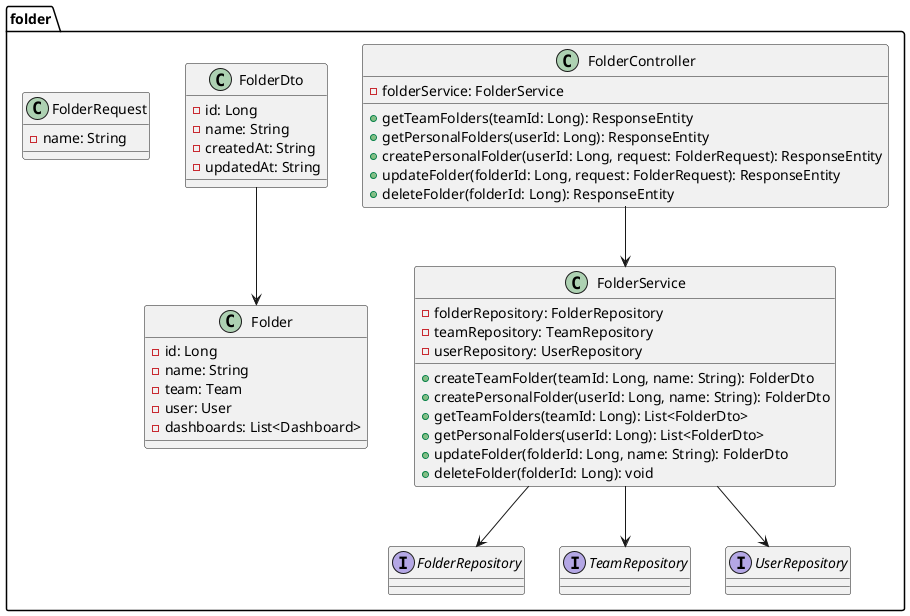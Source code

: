 @startuml
package "folder" {

  class FolderController {
    - folderService: FolderService
    + getTeamFolders(teamId: Long): ResponseEntity
    + getPersonalFolders(userId: Long): ResponseEntity
    + createPersonalFolder(userId: Long, request: FolderRequest): ResponseEntity
    + updateFolder(folderId: Long, request: FolderRequest): ResponseEntity
    + deleteFolder(folderId: Long): ResponseEntity
  }

  class FolderService {
    - folderRepository: FolderRepository
    - teamRepository: TeamRepository
    - userRepository: UserRepository
    + createTeamFolder(teamId: Long, name: String): FolderDto
    + createPersonalFolder(userId: Long, name: String): FolderDto
    + getTeamFolders(teamId: Long): List<FolderDto>
    + getPersonalFolders(userId: Long): List<FolderDto>
    + updateFolder(folderId: Long, name: String): FolderDto
    + deleteFolder(folderId: Long): void
  }

  class FolderDto {
    - id: Long
    - name: String
    - createdAt: String
    - updatedAt: String
  }

  class FolderRequest {
    - name: String
  }

  class Folder {
    - id: Long
    - name: String
    - team: Team
    - user: User
    - dashboards: List<Dashboard>
  }

  interface FolderRepository
  interface TeamRepository
  interface UserRepository

  ' 관계
  FolderController --> FolderService
  FolderService --> FolderRepository
  FolderService --> TeamRepository
  FolderService --> UserRepository
  FolderDto --> Folder
}
@enduml
